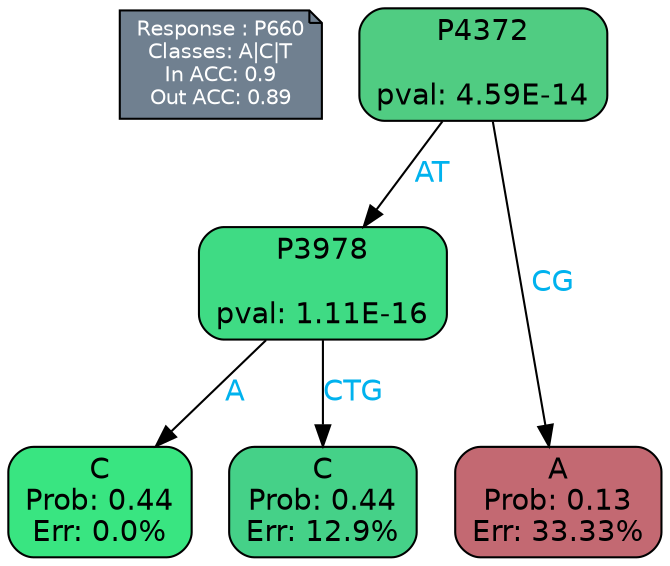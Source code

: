 digraph Tree {
node [shape=box, style="filled, rounded", color="black", fontname=helvetica] ;
graph [ranksep=equally, splines=polylines, bgcolor=transparent, dpi=600] ;
edge [fontname=helvetica] ;
LEGEND [label="Response : P660
Classes: A|C|T
In ACC: 0.9
Out ACC: 0.89
",shape=note,align=left,style=filled,fillcolor="slategray",fontcolor="white",fontsize=10];1 [label="P4372

pval: 4.59E-14", fillcolor="#50cc82"] ;
2 [label="P3978

pval: 1.11E-16", fillcolor="#3fdb84"] ;
3 [label="C
Prob: 0.44
Err: 0.0%", fillcolor="#39e581"] ;
4 [label="C
Prob: 0.44
Err: 12.9%", fillcolor="#45d188"] ;
5 [label="A
Prob: 0.13
Err: 33.33%", fillcolor="#c36972"] ;
1 -> 2 [label="AT",fontcolor=deepskyblue2] ;
1 -> 5 [label="CG",fontcolor=deepskyblue2] ;
2 -> 3 [label="A",fontcolor=deepskyblue2] ;
2 -> 4 [label="CTG",fontcolor=deepskyblue2] ;
{rank = same; 3;4;5;}{rank = same; LEGEND;1;}}